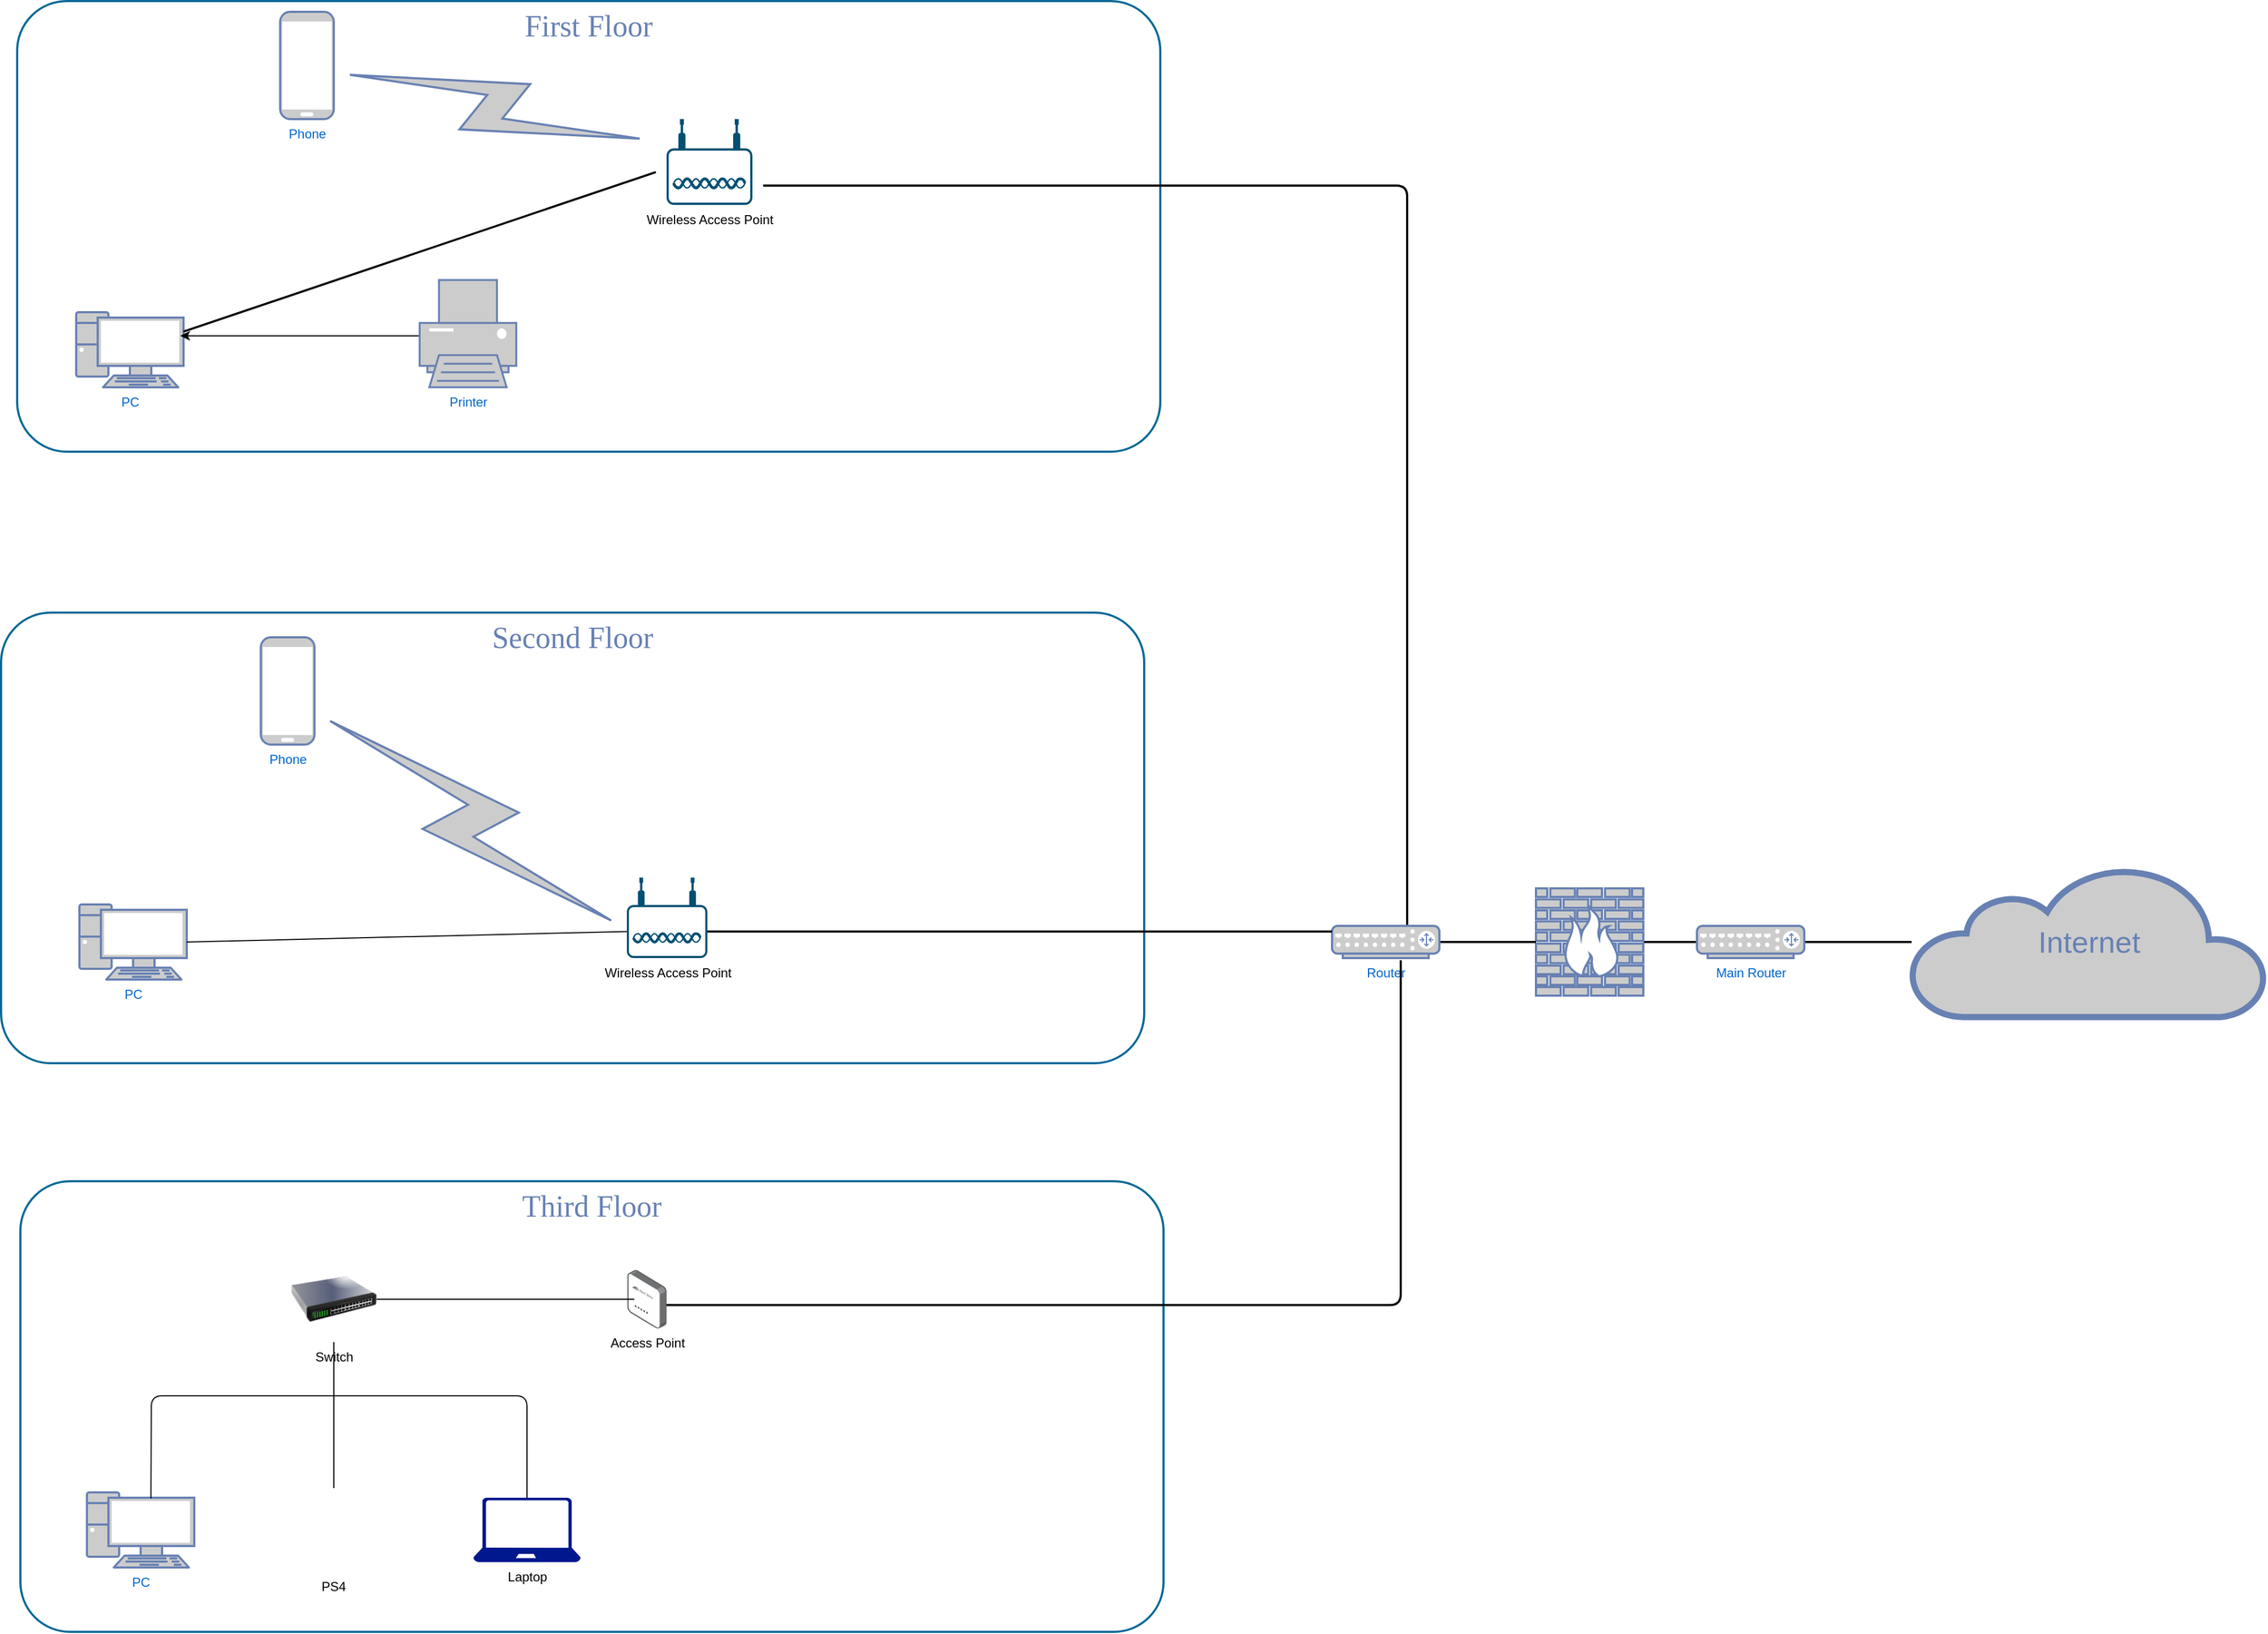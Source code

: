 <mxfile version="13.7.9" type="device"><diagram name="Page-1" id="bfe91b75-5d2c-26a0-9c1d-138518896778"><mxGraphModel dx="3592" dy="2720" grid="1" gridSize="10" guides="1" tooltips="1" connect="1" arrows="1" fold="1" page="1" pageScale="1" pageWidth="1100" pageHeight="850" background="#ffffff" math="0" shadow="0"><root><mxCell id="0"/><mxCell id="1" parent="0"/><mxCell id="7c3789c024ecab99-81" value="Third Floor" style="rounded=1;whiteSpace=wrap;html=1;shadow=0;comic=0;strokeColor=#036897;strokeWidth=2;fillColor=none;fontFamily=Verdana;fontSize=28;fontColor=#6881B3;align=center;arcSize=11;verticalAlign=top;" parent="1" vertex="1"><mxGeometry x="78" y="1120" width="1065" height="420" as="geometry"/></mxCell><mxCell id="7c3789c024ecab99-79" value="Second Floor" style="rounded=1;whiteSpace=wrap;html=1;shadow=0;comic=0;strokeColor=#036897;strokeWidth=2;fillColor=none;fontFamily=Verdana;fontSize=28;fontColor=#6881B3;align=center;arcSize=11;verticalAlign=top;" parent="1" vertex="1"><mxGeometry x="60" y="590" width="1065" height="420" as="geometry"/></mxCell><mxCell id="7c3789c024ecab99-78" value="First Floor" style="rounded=1;whiteSpace=wrap;html=1;shadow=0;comic=0;strokeColor=#036897;strokeWidth=2;fillColor=none;fontFamily=Verdana;fontSize=28;fontColor=#6881B3;align=center;arcSize=11;verticalAlign=top;" parent="1" vertex="1"><mxGeometry x="75" y="20" width="1065" height="420" as="geometry"/></mxCell><mxCell id="7c3789c024ecab99-55" style="edgeStyle=none;html=1;labelBackgroundColor=none;endArrow=none;endFill=0;strokeWidth=2;fontFamily=Verdana;fontSize=28;fontColor=#6881B3;" parent="1" source="7c3789c024ecab99-8" target="7c3789c024ecab99-54" edge="1"><mxGeometry relative="1" as="geometry"><mxPoint x="1660" y="837.0" as="targetPoint"/></mxGeometry></mxCell><mxCell id="7c3789c024ecab99-8" value="" style="fontColor=#0066CC;verticalAlign=top;verticalLabelPosition=bottom;labelPosition=center;align=center;html=1;fillColor=#CCCCCC;strokeColor=#6881B3;gradientColor=none;gradientDirection=north;strokeWidth=2;shape=mxgraph.networks.firewall;rounded=0;shadow=0;comic=0;" parent="1" vertex="1"><mxGeometry x="1490" y="847" width="100" height="100" as="geometry"/></mxCell><mxCell id="7c3789c024ecab99-18" style="edgeStyle=orthogonalEdgeStyle;html=1;labelBackgroundColor=none;endArrow=none;endFill=0;strokeWidth=2;fontFamily=Verdana;fontSize=15;fontColor=#036897;" parent="1" target="7c3789c024ecab99-10" edge="1"><mxGeometry relative="1" as="geometry"><mxPoint x="1110" y="310" as="targetPoint"/><Array as="points"><mxPoint x="1370" y="192"/></Array><mxPoint x="770.0" y="192.0" as="sourcePoint"/></mxGeometry></mxCell><mxCell id="7c3789c024ecab99-52" style="edgeStyle=none;html=1;labelBackgroundColor=none;endArrow=none;endFill=0;strokeWidth=2;fontFamily=Verdana;fontSize=15;fontColor=#036897;" parent="1" source="7c3789c024ecab99-10" target="7c3789c024ecab99-8" edge="1"><mxGeometry relative="1" as="geometry"><mxPoint x="1550.0" y="917" as="targetPoint"/></mxGeometry></mxCell><mxCell id="7c3789c024ecab99-10" value="Router" style="fontColor=#0066CC;verticalAlign=top;verticalLabelPosition=bottom;labelPosition=center;align=center;html=1;fillColor=#CCCCCC;strokeColor=#6881B3;gradientColor=none;gradientDirection=north;strokeWidth=2;shape=mxgraph.networks.router;rounded=0;shadow=0;comic=0;" parent="1" vertex="1"><mxGeometry x="1300" y="882" width="100" height="30" as="geometry"/></mxCell><mxCell id="7c3789c024ecab99-1" value="PC" style="fontColor=#0066CC;verticalAlign=top;verticalLabelPosition=bottom;labelPosition=center;align=center;html=1;fillColor=#CCCCCC;strokeColor=#6881B3;gradientColor=none;gradientDirection=north;strokeWidth=2;shape=mxgraph.networks.pc;rounded=0;shadow=0;comic=0;" parent="1" vertex="1"><mxGeometry x="130.0" y="310" width="100" height="70" as="geometry"/></mxCell><mxCell id="7c3789c024ecab99-13" style="edgeStyle=none;html=1;labelBackgroundColor=none;endArrow=none;endFill=0;strokeWidth=2;fontFamily=Verdana;fontSize=15;fontColor=#036897;" parent="1" source="7c3789c024ecab99-1" edge="1"><mxGeometry relative="1" as="geometry"><mxPoint x="670.0" y="179.398" as="targetPoint"/></mxGeometry></mxCell><mxCell id="7c3789c024ecab99-11" value="" style="html=1;fillColor=#CCCCCC;strokeColor=#6881B3;gradientColor=none;gradientDirection=north;strokeWidth=2;shape=mxgraph.networks.comm_link_edge;html=1;labelBackgroundColor=none;endArrow=none;endFill=0;fontFamily=Verdana;fontSize=20;" parent="1" target="7c3789c024ecab99-12" edge="1"><mxGeometry width="100" height="100" relative="1" as="geometry"><mxPoint x="670.0" y="151.5" as="sourcePoint"/><mxPoint x="603.0" y="133" as="targetPoint"/></mxGeometry></mxCell><mxCell id="7c3789c024ecab99-12" value="Phone" style="fontColor=#0066CC;verticalAlign=top;verticalLabelPosition=bottom;labelPosition=center;align=center;html=1;fillColor=#CCCCCC;strokeColor=#6881B3;gradientColor=none;gradientDirection=north;strokeWidth=2;shape=mxgraph.networks.mobile;rounded=0;shadow=0;comic=0;" parent="1" vertex="1"><mxGeometry x="320.0" y="30" width="50" height="100" as="geometry"/></mxCell><mxCell id="7c3789c024ecab99-20" value="PC" style="fontColor=#0066CC;verticalAlign=top;verticalLabelPosition=bottom;labelPosition=center;align=center;html=1;fillColor=#CCCCCC;strokeColor=#6881B3;gradientColor=none;gradientDirection=north;strokeWidth=2;shape=mxgraph.networks.pc;rounded=0;shadow=0;comic=0;" parent="1" vertex="1"><mxGeometry x="133.0" y="862" width="100" height="70" as="geometry"/></mxCell><mxCell id="7c3789c024ecab99-50" style="edgeStyle=orthogonalEdgeStyle;html=1;labelBackgroundColor=none;endArrow=none;endFill=0;strokeWidth=2;fontFamily=Verdana;fontSize=15;fontColor=#036897;exitX=1;exitY=0.67;exitDx=0;exitDy=0;exitPerimeter=0;" parent="1" source="0y2YnPg8Xd1_f3tcx_cf-4" target="7c3789c024ecab99-10" edge="1"><mxGeometry relative="1" as="geometry"><mxPoint x="1080.0" y="410" as="targetPoint"/><mxPoint x="770.0" y="650" as="sourcePoint"/><Array as="points"><mxPoint x="1340" y="887"/></Array></mxGeometry></mxCell><mxCell id="7c3789c024ecab99-31" value="" style="html=1;fillColor=#CCCCCC;strokeColor=#6881B3;gradientColor=none;gradientDirection=north;strokeWidth=2;shape=mxgraph.networks.comm_link_edge;html=1;labelBackgroundColor=none;endArrow=none;endFill=0;fontFamily=Verdana;fontSize=20;exitX=0;exitY=0.67;exitDx=0;exitDy=0;exitPerimeter=0;" parent="1" source="0y2YnPg8Xd1_f3tcx_cf-4" target="7c3789c024ecab99-32" edge="1"><mxGeometry width="100" height="100" relative="1" as="geometry"><mxPoint x="652.0" y="734.5" as="sourcePoint"/><mxPoint x="585.0" y="716" as="targetPoint"/></mxGeometry></mxCell><mxCell id="7c3789c024ecab99-32" value="Phone" style="fontColor=#0066CC;verticalAlign=top;verticalLabelPosition=bottom;labelPosition=center;align=center;html=1;fillColor=#CCCCCC;strokeColor=#6881B3;gradientColor=none;gradientDirection=north;strokeWidth=2;shape=mxgraph.networks.mobile;rounded=0;shadow=0;comic=0;" parent="1" vertex="1"><mxGeometry x="302.0" y="613" width="50" height="100" as="geometry"/></mxCell><mxCell id="7c3789c024ecab99-51" style="edgeStyle=orthogonalEdgeStyle;html=1;labelBackgroundColor=none;endArrow=none;endFill=0;strokeWidth=2;fontFamily=Verdana;fontSize=15;fontColor=#036897;entryX=0.64;entryY=1.067;entryDx=0;entryDy=0;entryPerimeter=0;exitX=0.945;exitY=0.598;exitDx=0;exitDy=0;exitPerimeter=0;" parent="1" source="0y2YnPg8Xd1_f3tcx_cf-12" target="7c3789c024ecab99-10" edge="1"><mxGeometry relative="1" as="geometry"><mxPoint x="1343.125" y="1132" as="targetPoint"/><Array as="points"><mxPoint x="1364" y="1235"/></Array><mxPoint x="773" y="1300" as="sourcePoint"/></mxGeometry></mxCell><mxCell id="7c3789c024ecab99-53" value="Internet" style="html=1;fillColor=#CCCCCC;strokeColor=#6881B3;gradientColor=none;gradientDirection=north;strokeWidth=2;shape=mxgraph.networks.cloud;fontColor=#6881B3;rounded=0;shadow=0;comic=0;align=center;fontSize=28;" parent="1" vertex="1"><mxGeometry x="1840" y="827" width="330" height="140" as="geometry"/></mxCell><mxCell id="7c3789c024ecab99-56" style="edgeStyle=none;html=1;labelBackgroundColor=none;endArrow=none;endFill=0;strokeWidth=2;fontFamily=Verdana;fontSize=28;fontColor=#6881B3;" parent="1" source="7c3789c024ecab99-54" target="7c3789c024ecab99-53" edge="1"><mxGeometry relative="1" as="geometry"/></mxCell><mxCell id="7c3789c024ecab99-54" value="Main Router" style="fontColor=#0066CC;verticalAlign=top;verticalLabelPosition=bottom;labelPosition=center;align=center;html=1;fillColor=#CCCCCC;strokeColor=#6881B3;gradientColor=none;gradientDirection=north;strokeWidth=2;shape=mxgraph.networks.router;rounded=0;shadow=0;comic=0;" parent="1" vertex="1"><mxGeometry x="1640" y="882" width="100" height="30" as="geometry"/></mxCell><mxCell id="0y2YnPg8Xd1_f3tcx_cf-2" style="edgeStyle=orthogonalEdgeStyle;rounded=0;orthogonalLoop=1;jettySize=auto;html=1;entryX=0.97;entryY=0.314;entryDx=0;entryDy=0;entryPerimeter=0;exitX=0;exitY=0.52;exitDx=0;exitDy=0;exitPerimeter=0;" edge="1" parent="1" source="0y2YnPg8Xd1_f3tcx_cf-1" target="7c3789c024ecab99-1"><mxGeometry relative="1" as="geometry"><mxPoint x="440" y="332" as="sourcePoint"/><Array as="points"/></mxGeometry></mxCell><mxCell id="0y2YnPg8Xd1_f3tcx_cf-1" value="Printer" style="fontColor=#0066CC;verticalAlign=top;verticalLabelPosition=bottom;labelPosition=center;align=center;html=1;outlineConnect=0;fillColor=#CCCCCC;strokeColor=#6881B3;gradientColor=none;gradientDirection=north;strokeWidth=2;shape=mxgraph.networks.printer;" vertex="1" parent="1"><mxGeometry x="450" y="280" width="90" height="100" as="geometry"/></mxCell><mxCell id="0y2YnPg8Xd1_f3tcx_cf-3" value="Wireless Access Point" style="points=[[0.03,0.36,0],[0.18,0,0],[0.5,0.34,0],[0.82,0,0],[0.97,0.36,0],[1,0.67,0],[0.975,0.975,0],[0.5,1,0],[0.025,0.975,0],[0,0.67,0]];verticalLabelPosition=bottom;html=1;verticalAlign=top;aspect=fixed;align=center;pointerEvents=1;shape=mxgraph.cisco19.wireless_access_point;fillColor=#005073;strokeColor=none;" vertex="1" parent="1"><mxGeometry x="680" y="130" width="80" height="80" as="geometry"/></mxCell><mxCell id="0y2YnPg8Xd1_f3tcx_cf-4" value="Wireless Access Point" style="points=[[0.03,0.36,0],[0.18,0,0],[0.5,0.34,0],[0.82,0,0],[0.97,0.36,0],[1,0.67,0],[0.975,0.975,0],[0.5,1,0],[0.025,0.975,0],[0,0.67,0]];verticalLabelPosition=bottom;html=1;verticalAlign=top;aspect=fixed;align=center;pointerEvents=1;shape=mxgraph.cisco19.wireless_access_point;fillColor=#005073;strokeColor=none;" vertex="1" parent="1"><mxGeometry x="643" y="837" width="75" height="75" as="geometry"/></mxCell><mxCell id="0y2YnPg8Xd1_f3tcx_cf-5" value="" style="endArrow=none;html=1;exitX=0;exitY=0.67;exitDx=0;exitDy=0;exitPerimeter=0;entryX=1;entryY=0.5;entryDx=0;entryDy=0;entryPerimeter=0;" edge="1" parent="1" source="0y2YnPg8Xd1_f3tcx_cf-4" target="7c3789c024ecab99-20"><mxGeometry width="50" height="50" relative="1" as="geometry"><mxPoint x="690" y="820" as="sourcePoint"/><mxPoint x="740" y="770" as="targetPoint"/></mxGeometry></mxCell><mxCell id="0y2YnPg8Xd1_f3tcx_cf-6" value="Switch" style="image;html=1;image=img/lib/clip_art/networking/Switch_128x128.png" vertex="1" parent="1"><mxGeometry x="330" y="1190" width="80" height="80" as="geometry"/></mxCell><mxCell id="0y2YnPg8Xd1_f3tcx_cf-7" value="PC" style="fontColor=#0066CC;verticalAlign=top;verticalLabelPosition=bottom;labelPosition=center;align=center;html=1;outlineConnect=0;fillColor=#CCCCCC;strokeColor=#6881B3;gradientColor=none;gradientDirection=north;strokeWidth=2;shape=mxgraph.networks.pc;" vertex="1" parent="1"><mxGeometry x="140" y="1410" width="100" height="70" as="geometry"/></mxCell><mxCell id="0y2YnPg8Xd1_f3tcx_cf-8" value="PS4" style="shape=image;verticalLabelPosition=bottom;verticalAlign=top;imageAspect=0;image=https://upload.wikimedia.org/wikipedia/commons/0/00/PlayStation_logo.svg" vertex="1" parent="1"><mxGeometry x="320" y="1406" width="100" height="78" as="geometry"/></mxCell><mxCell id="0y2YnPg8Xd1_f3tcx_cf-9" value="Laptop" style="aspect=fixed;pointerEvents=1;shadow=0;dashed=0;html=1;strokeColor=none;labelPosition=center;verticalLabelPosition=bottom;verticalAlign=top;align=center;fillColor=#00188D;shape=mxgraph.azure.laptop" vertex="1" parent="1"><mxGeometry x="500" y="1415" width="100" height="60" as="geometry"/></mxCell><mxCell id="0y2YnPg8Xd1_f3tcx_cf-10" value="" style="endArrow=none;html=1;entryX=0.596;entryY=0.08;entryDx=0;entryDy=0;entryPerimeter=0;exitX=0.5;exitY=0;exitDx=0;exitDy=0;exitPerimeter=0;" edge="1" parent="1" source="0y2YnPg8Xd1_f3tcx_cf-9" target="0y2YnPg8Xd1_f3tcx_cf-7"><mxGeometry width="50" height="50" relative="1" as="geometry"><mxPoint x="350" y="1440" as="sourcePoint"/><mxPoint x="400" y="1390" as="targetPoint"/><Array as="points"><mxPoint x="550" y="1320"/><mxPoint x="200" y="1320"/></Array></mxGeometry></mxCell><mxCell id="0y2YnPg8Xd1_f3tcx_cf-11" value="" style="endArrow=none;html=1;exitX=0.5;exitY=0;exitDx=0;exitDy=0;" edge="1" parent="1" source="0y2YnPg8Xd1_f3tcx_cf-8" target="0y2YnPg8Xd1_f3tcx_cf-6"><mxGeometry width="50" height="50" relative="1" as="geometry"><mxPoint x="350" y="1440" as="sourcePoint"/><mxPoint x="370" y="1320" as="targetPoint"/></mxGeometry></mxCell><mxCell id="0y2YnPg8Xd1_f3tcx_cf-12" value="Access Point" style="points=[];aspect=fixed;html=1;align=center;shadow=0;dashed=0;image;image=img/lib/allied_telesis/wireless/Access_Point_Indoor.svg;" vertex="1" parent="1"><mxGeometry x="643.4" y="1202.7" width="36.6" height="54.6" as="geometry"/></mxCell><mxCell id="0y2YnPg8Xd1_f3tcx_cf-13" value="" style="endArrow=none;html=1;exitX=1;exitY=0.5;exitDx=0;exitDy=0;entryX=0.18;entryY=0.5;entryDx=0;entryDy=0;entryPerimeter=0;" edge="1" parent="1" source="0y2YnPg8Xd1_f3tcx_cf-6" target="0y2YnPg8Xd1_f3tcx_cf-12"><mxGeometry width="50" height="50" relative="1" as="geometry"><mxPoint x="590" y="1330" as="sourcePoint"/><mxPoint x="640" y="1280" as="targetPoint"/></mxGeometry></mxCell></root></mxGraphModel></diagram></mxfile>